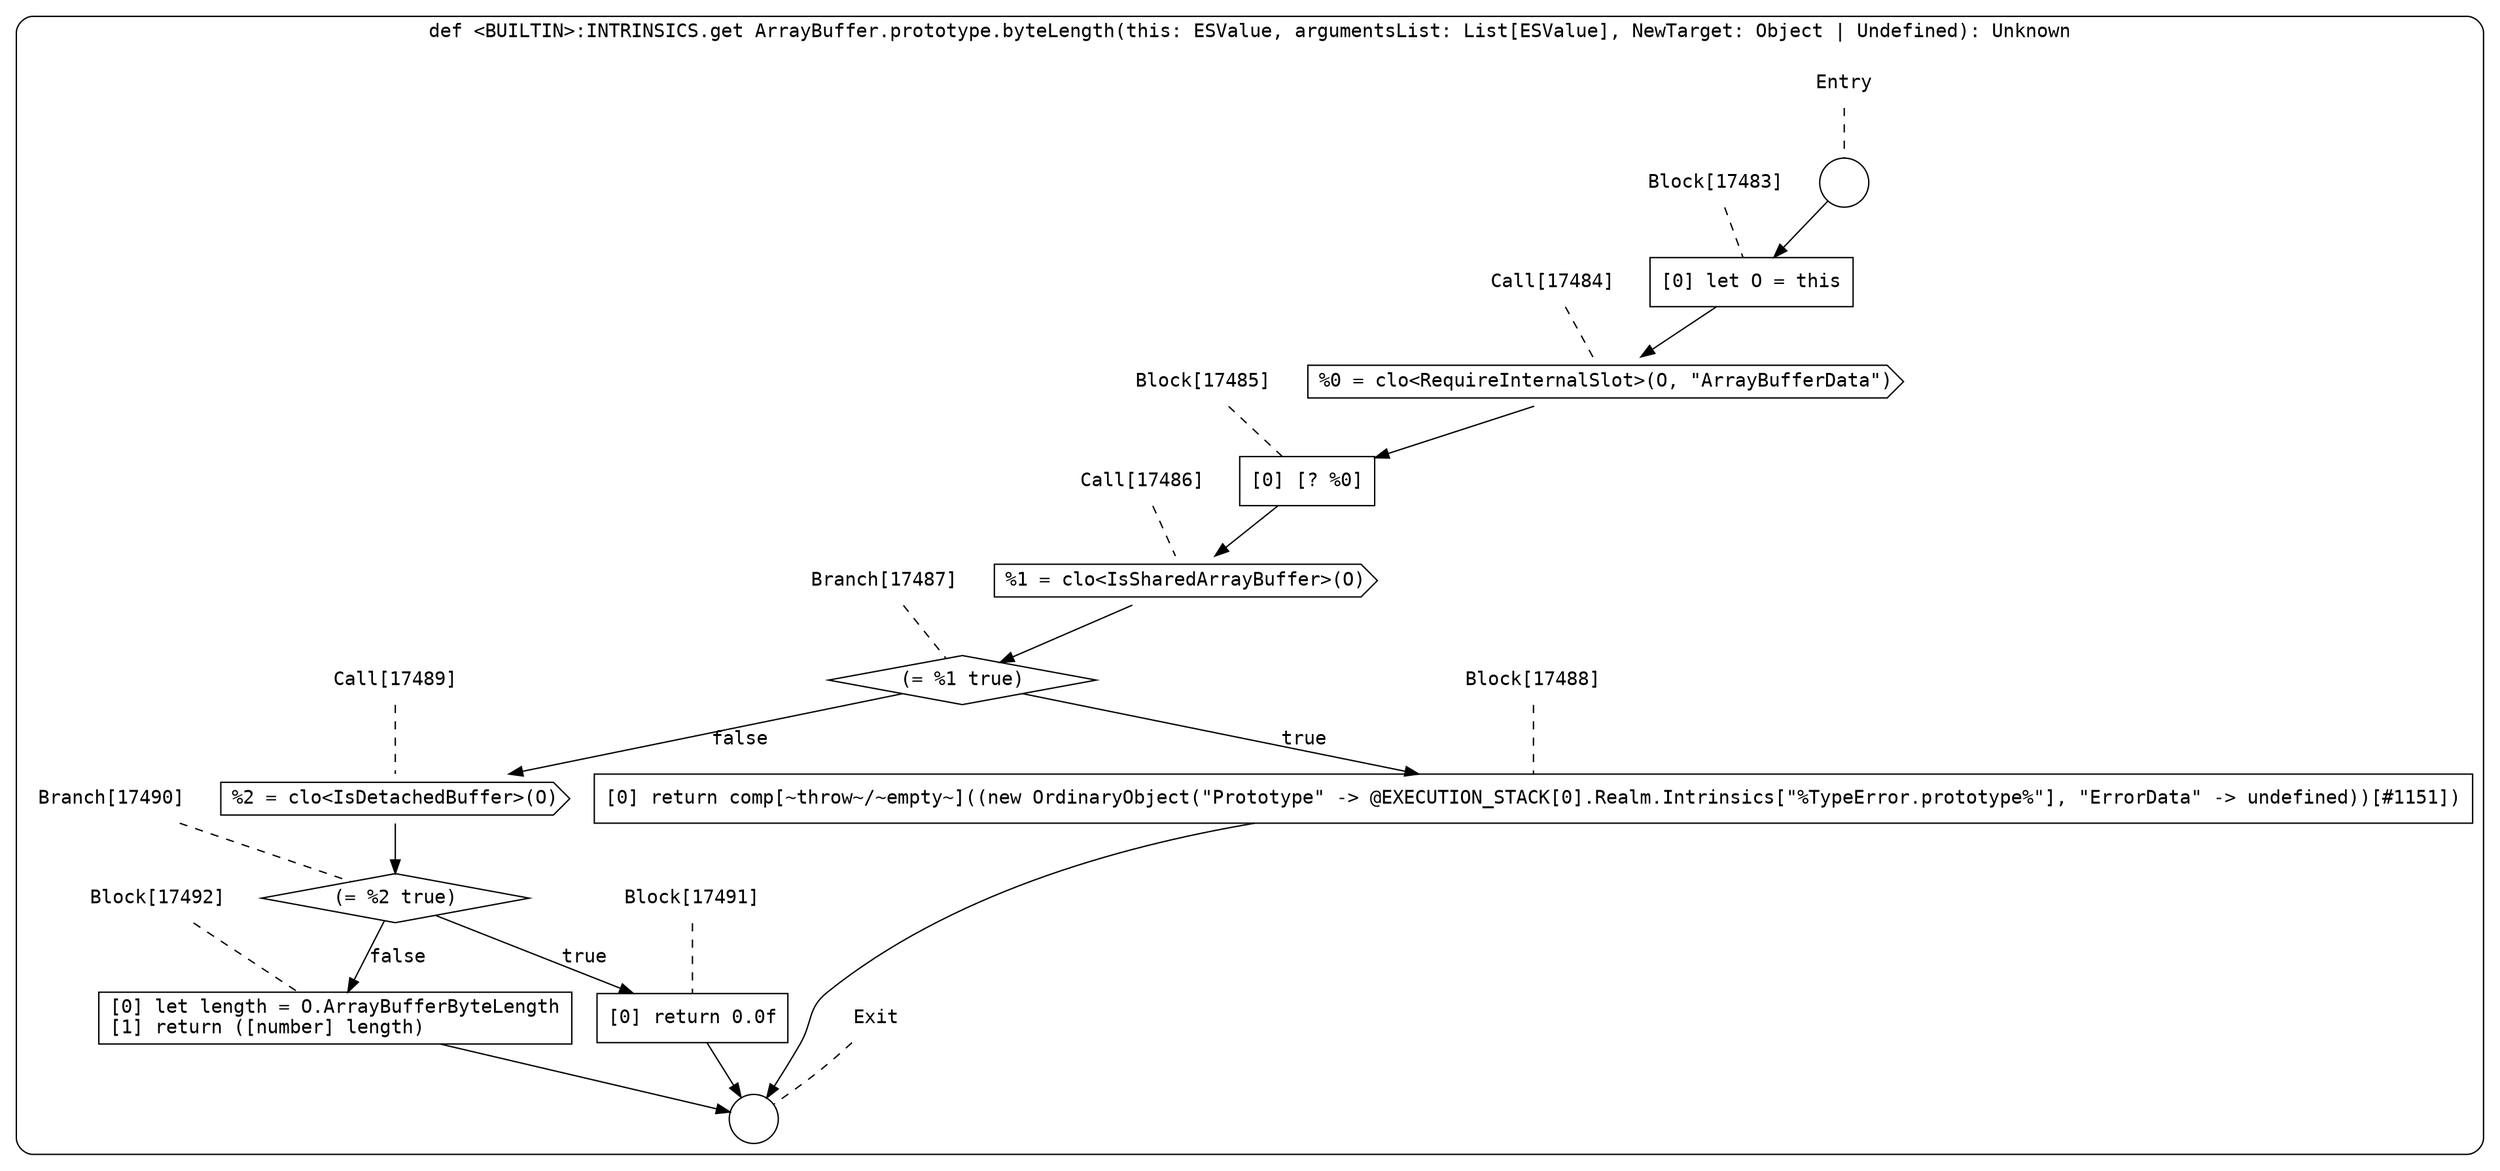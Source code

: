 digraph {
  graph [fontname = "Consolas"]
  node [fontname = "Consolas"]
  edge [fontname = "Consolas"]
  subgraph cluster2486 {
    label = "def <BUILTIN>:INTRINSICS.get ArrayBuffer.prototype.byteLength(this: ESValue, argumentsList: List[ESValue], NewTarget: Object | Undefined): Unknown"
    style = rounded
    cluster2486_entry_name [shape=none, label=<<font color="black">Entry</font>>]
    cluster2486_entry_name -> cluster2486_entry [arrowhead=none, color="black", style=dashed]
    cluster2486_entry [shape=circle label=" " color="black" fillcolor="white" style=filled]
    cluster2486_entry -> node17483 [color="black"]
    cluster2486_exit_name [shape=none, label=<<font color="black">Exit</font>>]
    cluster2486_exit_name -> cluster2486_exit [arrowhead=none, color="black", style=dashed]
    cluster2486_exit [shape=circle label=" " color="black" fillcolor="white" style=filled]
    node17483_name [shape=none, label=<<font color="black">Block[17483]</font>>]
    node17483_name -> node17483 [arrowhead=none, color="black", style=dashed]
    node17483 [shape=box, label=<<font color="black">[0] let O = this<BR ALIGN="LEFT"/></font>> color="black" fillcolor="white", style=filled]
    node17483 -> node17484 [color="black"]
    node17484_name [shape=none, label=<<font color="black">Call[17484]</font>>]
    node17484_name -> node17484 [arrowhead=none, color="black", style=dashed]
    node17484 [shape=cds, label=<<font color="black">%0 = clo&lt;RequireInternalSlot&gt;(O, &quot;ArrayBufferData&quot;)</font>> color="black" fillcolor="white", style=filled]
    node17484 -> node17485 [color="black"]
    node17485_name [shape=none, label=<<font color="black">Block[17485]</font>>]
    node17485_name -> node17485 [arrowhead=none, color="black", style=dashed]
    node17485 [shape=box, label=<<font color="black">[0] [? %0]<BR ALIGN="LEFT"/></font>> color="black" fillcolor="white", style=filled]
    node17485 -> node17486 [color="black"]
    node17486_name [shape=none, label=<<font color="black">Call[17486]</font>>]
    node17486_name -> node17486 [arrowhead=none, color="black", style=dashed]
    node17486 [shape=cds, label=<<font color="black">%1 = clo&lt;IsSharedArrayBuffer&gt;(O)</font>> color="black" fillcolor="white", style=filled]
    node17486 -> node17487 [color="black"]
    node17487_name [shape=none, label=<<font color="black">Branch[17487]</font>>]
    node17487_name -> node17487 [arrowhead=none, color="black", style=dashed]
    node17487 [shape=diamond, label=<<font color="black">(= %1 true)</font>> color="black" fillcolor="white", style=filled]
    node17487 -> node17488 [label=<<font color="black">true</font>> color="black"]
    node17487 -> node17489 [label=<<font color="black">false</font>> color="black"]
    node17488_name [shape=none, label=<<font color="black">Block[17488]</font>>]
    node17488_name -> node17488 [arrowhead=none, color="black", style=dashed]
    node17488 [shape=box, label=<<font color="black">[0] return comp[~throw~/~empty~]((new OrdinaryObject(&quot;Prototype&quot; -&gt; @EXECUTION_STACK[0].Realm.Intrinsics[&quot;%TypeError.prototype%&quot;], &quot;ErrorData&quot; -&gt; undefined))[#1151])<BR ALIGN="LEFT"/></font>> color="black" fillcolor="white", style=filled]
    node17488 -> cluster2486_exit [color="black"]
    node17489_name [shape=none, label=<<font color="black">Call[17489]</font>>]
    node17489_name -> node17489 [arrowhead=none, color="black", style=dashed]
    node17489 [shape=cds, label=<<font color="black">%2 = clo&lt;IsDetachedBuffer&gt;(O)</font>> color="black" fillcolor="white", style=filled]
    node17489 -> node17490 [color="black"]
    node17490_name [shape=none, label=<<font color="black">Branch[17490]</font>>]
    node17490_name -> node17490 [arrowhead=none, color="black", style=dashed]
    node17490 [shape=diamond, label=<<font color="black">(= %2 true)</font>> color="black" fillcolor="white", style=filled]
    node17490 -> node17491 [label=<<font color="black">true</font>> color="black"]
    node17490 -> node17492 [label=<<font color="black">false</font>> color="black"]
    node17491_name [shape=none, label=<<font color="black">Block[17491]</font>>]
    node17491_name -> node17491 [arrowhead=none, color="black", style=dashed]
    node17491 [shape=box, label=<<font color="black">[0] return 0.0f<BR ALIGN="LEFT"/></font>> color="black" fillcolor="white", style=filled]
    node17491 -> cluster2486_exit [color="black"]
    node17492_name [shape=none, label=<<font color="black">Block[17492]</font>>]
    node17492_name -> node17492 [arrowhead=none, color="black", style=dashed]
    node17492 [shape=box, label=<<font color="black">[0] let length = O.ArrayBufferByteLength<BR ALIGN="LEFT"/>[1] return ([number] length)<BR ALIGN="LEFT"/></font>> color="black" fillcolor="white", style=filled]
    node17492 -> cluster2486_exit [color="black"]
  }
}
